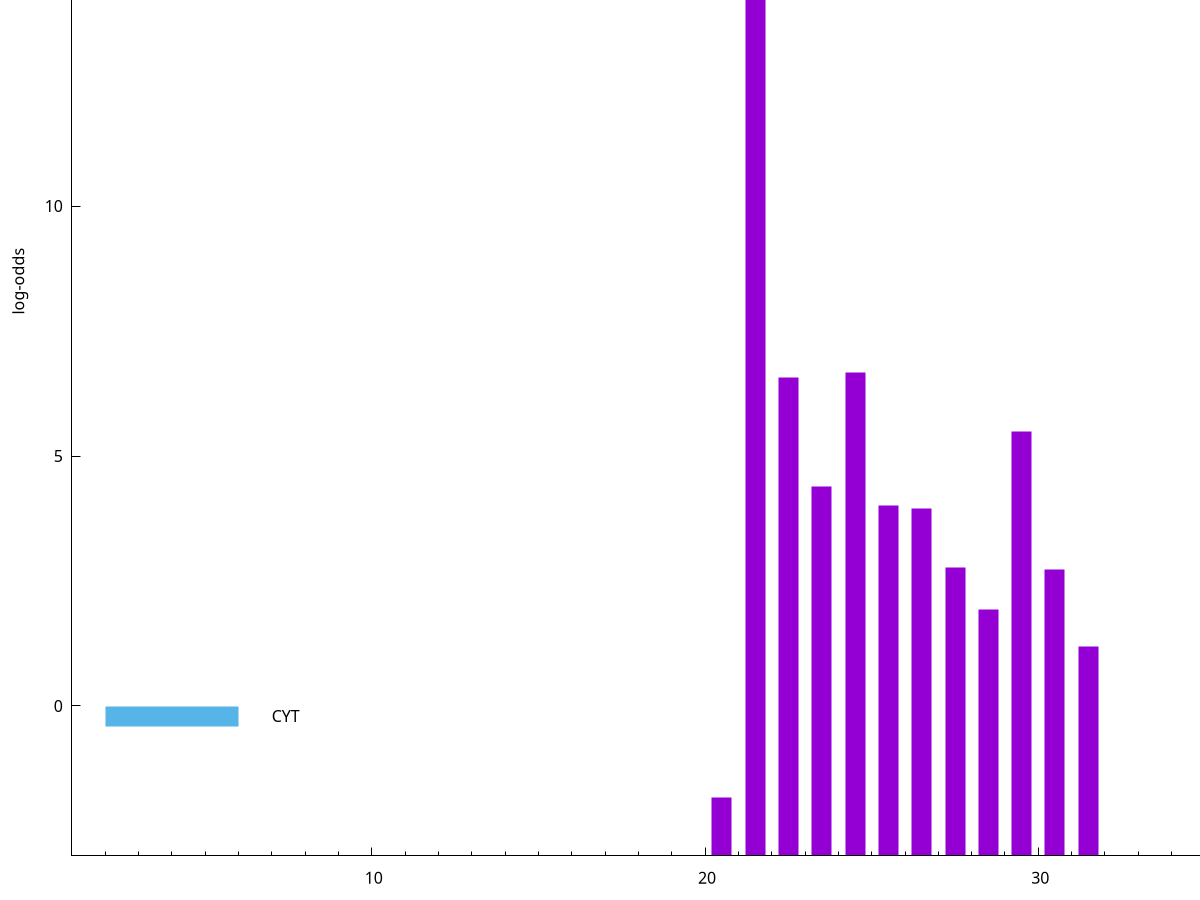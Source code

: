 set title "LipoP predictions for SRR3987126.gff"
set size 2., 1.4
set xrange [1:70] 
set mxtics 10
set yrange [-3:20]
set y2range [0:23]
set ylabel "log-odds"
set term postscript eps color solid "Helvetica" 30
set output "SRR3987126.gff72.eps"
set arrow from 2,17.7403 to 6,17.7403 nohead lt 1 lw 20
set label "SpI" at 7,17.7403
set arrow from 2,-0.200913 to 6,-0.200913 nohead lt 3 lw 20
set label "CYT" at 7,-0.200913
set arrow from 2,17.7403 to 6,17.7403 nohead lt 1 lw 20
set label "SpI" at 7,17.7403
# NOTE: The scores below are the log-odds scores with the threshold
# NOTE: subtracted (a hack to make gnuplot make the histogram all
# NOTE: look nice).
plot "-" axes x1y2 title "" with impulses lt 1 lw 20
21.500000 20.738200
24.500000 9.679420
22.500000 9.568280
29.500000 8.498000
23.500000 7.393830
25.500000 7.012990
26.500000 6.946710
27.500000 5.765240
30.500000 5.727060
28.500000 4.925570
31.500000 4.184500
20.500000 1.178120
e
exit
